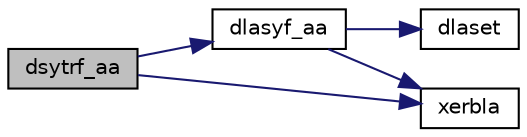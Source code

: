 digraph "dsytrf_aa"
{
 // LATEX_PDF_SIZE
  edge [fontname="Helvetica",fontsize="10",labelfontname="Helvetica",labelfontsize="10"];
  node [fontname="Helvetica",fontsize="10",shape=record];
  rankdir="LR";
  Node1 [label="dsytrf_aa",height=0.2,width=0.4,color="black", fillcolor="grey75", style="filled", fontcolor="black",tooltip="DSYTRF_AA"];
  Node1 -> Node2 [color="midnightblue",fontsize="10",style="solid",fontname="Helvetica"];
  Node2 [label="dlasyf_aa",height=0.2,width=0.4,color="black", fillcolor="white", style="filled",URL="$dlasyf__aa_8f.html#a14864099f44b95172edc0e3adfbc41ff",tooltip="DLASYF_AA"];
  Node2 -> Node3 [color="midnightblue",fontsize="10",style="solid",fontname="Helvetica"];
  Node3 [label="dlaset",height=0.2,width=0.4,color="black", fillcolor="white", style="filled",URL="$dlaset_8f.html#a89e332374c7cd87e5db54bfe21550bc3",tooltip="DLASET initializes the off-diagonal elements and the diagonal elements of a matrix to given values."];
  Node2 -> Node4 [color="midnightblue",fontsize="10",style="solid",fontname="Helvetica"];
  Node4 [label="xerbla",height=0.2,width=0.4,color="black", fillcolor="white", style="filled",URL="$xerbla_8f.html#a377ee61015baf8dea7770b3a404b1c07",tooltip="XERBLA"];
  Node1 -> Node4 [color="midnightblue",fontsize="10",style="solid",fontname="Helvetica"];
}
